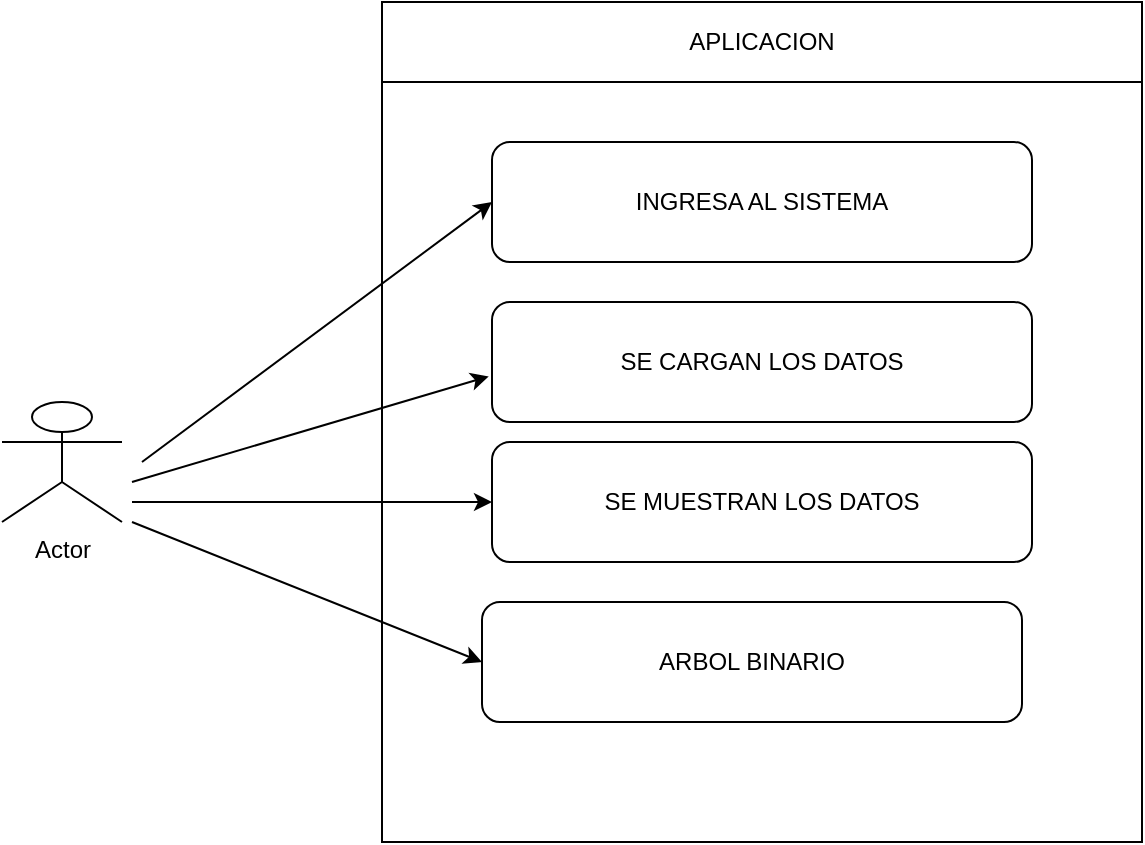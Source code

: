 <mxfile version="12.2.4" pages="1"><diagram id="R0K7M8g-OIJJqbjSix57" name="Page-1"><mxGraphModel dx="1283" dy="523" grid="1" gridSize="10" guides="1" tooltips="1" connect="1" arrows="1" fold="1" page="1" pageScale="1" pageWidth="850" pageHeight="1100" math="0" shadow="0"><root><mxCell id="0"/><mxCell id="1" parent="0"/><mxCell id="2" value="Actor" style="shape=umlActor;verticalLabelPosition=bottom;labelBackgroundColor=#ffffff;verticalAlign=top;html=1;outlineConnect=0;" parent="1" vertex="1"><mxGeometry x="100" y="220" width="60" height="60" as="geometry"/></mxCell><mxCell id="3" value="" style="whiteSpace=wrap;html=1;aspect=fixed;" parent="1" vertex="1"><mxGeometry x="290" y="60" width="380" height="380" as="geometry"/></mxCell><mxCell id="4" value="INGRESA AL SISTEMA" style="rounded=1;whiteSpace=wrap;html=1;" parent="1" vertex="1"><mxGeometry x="345" y="90" width="270" height="60" as="geometry"/></mxCell><mxCell id="6" value="ARBOL BINARIO" style="rounded=1;whiteSpace=wrap;html=1;" parent="1" vertex="1"><mxGeometry x="340" y="320" width="270" height="60" as="geometry"/></mxCell><mxCell id="7" value="SE MUESTRAN LOS DATOS" style="rounded=1;whiteSpace=wrap;html=1;" parent="1" vertex="1"><mxGeometry x="345" y="240" width="270" height="60" as="geometry"/></mxCell><mxCell id="8" value="SE CARGAN LOS DATOS" style="rounded=1;whiteSpace=wrap;html=1;" parent="1" vertex="1"><mxGeometry x="345" y="170" width="270" height="60" as="geometry"/></mxCell><mxCell id="9" value="" style="endArrow=classic;html=1;entryX=0;entryY=0.5;entryDx=0;entryDy=0;" parent="1" target="4" edge="1"><mxGeometry width="50" height="50" relative="1" as="geometry"><mxPoint x="170" y="250" as="sourcePoint"/><mxPoint x="220" y="190" as="targetPoint"/></mxGeometry></mxCell><mxCell id="12" value="" style="endArrow=classic;html=1;entryX=-0.006;entryY=0.62;entryDx=0;entryDy=0;entryPerimeter=0;" parent="1" target="8" edge="1"><mxGeometry width="50" height="50" relative="1" as="geometry"><mxPoint x="165" y="260" as="sourcePoint"/><mxPoint x="340" y="140" as="targetPoint"/></mxGeometry></mxCell><mxCell id="13" value="" style="endArrow=classic;html=1;entryX=0;entryY=0.5;entryDx=0;entryDy=0;" parent="1" target="7" edge="1"><mxGeometry width="50" height="50" relative="1" as="geometry"><mxPoint x="165" y="270" as="sourcePoint"/><mxPoint x="340" y="150" as="targetPoint"/></mxGeometry></mxCell><mxCell id="14" value="" style="endArrow=classic;html=1;entryX=0;entryY=0.5;entryDx=0;entryDy=0;" parent="1" target="6" edge="1"><mxGeometry width="50" height="50" relative="1" as="geometry"><mxPoint x="165" y="280" as="sourcePoint"/><mxPoint x="340" y="160" as="targetPoint"/></mxGeometry></mxCell><mxCell id="15" value="APLICACION" style="rounded=0;whiteSpace=wrap;html=1;" parent="1" vertex="1"><mxGeometry x="290" y="20" width="380" height="40" as="geometry"/></mxCell></root></mxGraphModel></diagram></mxfile>